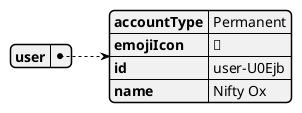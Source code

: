 @startjson
{
"user": {
      "accountType": "Permanent",
      "emojiIcon": "🐂",
      "id": "user-U0Ejb",
      "name": "Nifty Ox"
    }
}
@endjson
